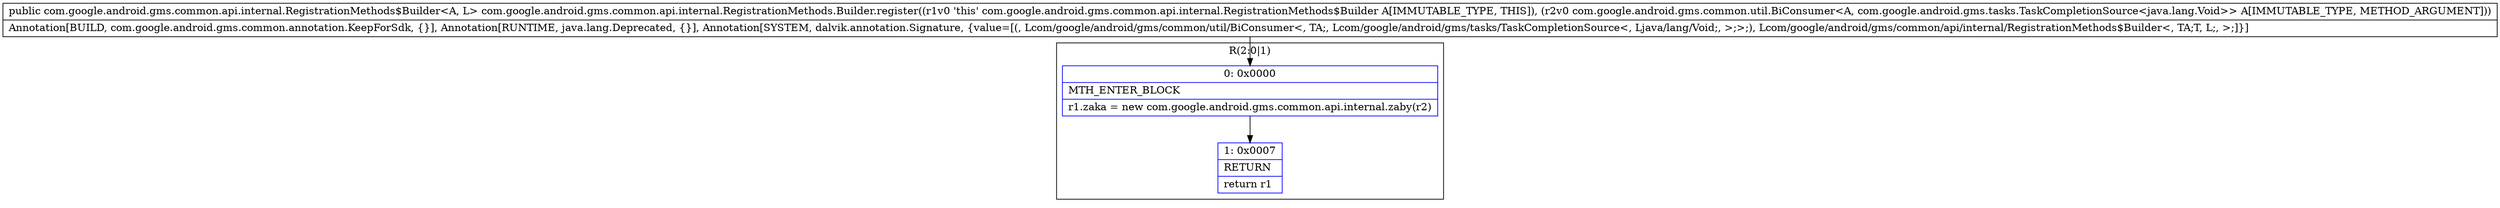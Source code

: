 digraph "CFG forcom.google.android.gms.common.api.internal.RegistrationMethods.Builder.register(Lcom\/google\/android\/gms\/common\/util\/BiConsumer;)Lcom\/google\/android\/gms\/common\/api\/internal\/RegistrationMethods$Builder;" {
subgraph cluster_Region_1927960631 {
label = "R(2:0|1)";
node [shape=record,color=blue];
Node_0 [shape=record,label="{0\:\ 0x0000|MTH_ENTER_BLOCK\l|r1.zaka = new com.google.android.gms.common.api.internal.zaby(r2)\l}"];
Node_1 [shape=record,label="{1\:\ 0x0007|RETURN\l|return r1\l}"];
}
MethodNode[shape=record,label="{public com.google.android.gms.common.api.internal.RegistrationMethods$Builder\<A, L\> com.google.android.gms.common.api.internal.RegistrationMethods.Builder.register((r1v0 'this' com.google.android.gms.common.api.internal.RegistrationMethods$Builder A[IMMUTABLE_TYPE, THIS]), (r2v0 com.google.android.gms.common.util.BiConsumer\<A, com.google.android.gms.tasks.TaskCompletionSource\<java.lang.Void\>\> A[IMMUTABLE_TYPE, METHOD_ARGUMENT]))  | Annotation[BUILD, com.google.android.gms.common.annotation.KeepForSdk, \{\}], Annotation[RUNTIME, java.lang.Deprecated, \{\}], Annotation[SYSTEM, dalvik.annotation.Signature, \{value=[(, Lcom\/google\/android\/gms\/common\/util\/BiConsumer\<, TA;, Lcom\/google\/android\/gms\/tasks\/TaskCompletionSource\<, Ljava\/lang\/Void;, \>;\>;), Lcom\/google\/android\/gms\/common\/api\/internal\/RegistrationMethods$Builder\<, TA;T, L;, \>;]\}]\l}"];
MethodNode -> Node_0;
Node_0 -> Node_1;
}


